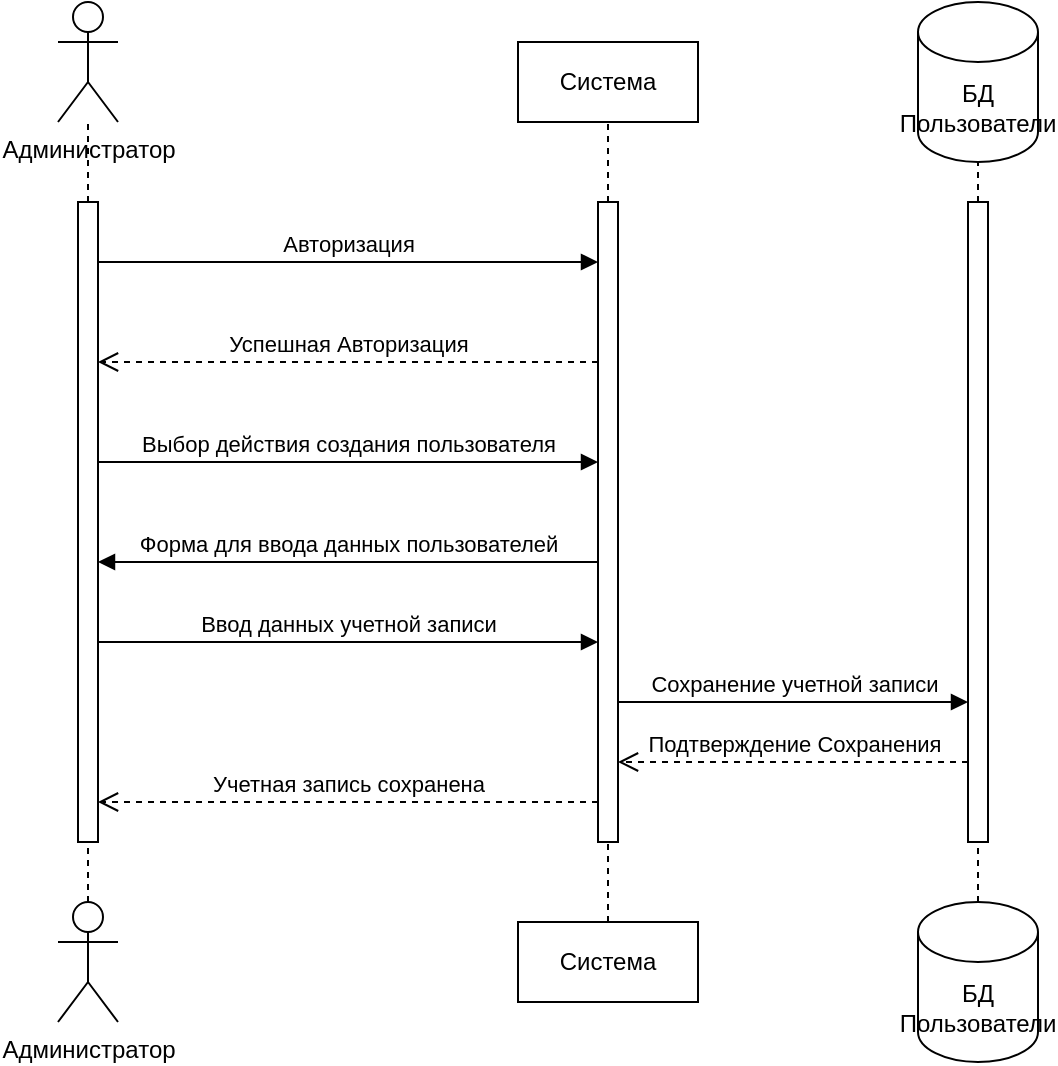 <mxGraphModel dx="1163" dy="761" grid="1" gridSize="10" guides="1" tooltips="1" connect="1" arrows="1" fold="1" page="1" pageScale="1" pageWidth="827" pageHeight="1169" math="0" shadow="0"><root><mxCell id="0"/><mxCell id="1" parent="0"/><mxCell id="S_kNJv7qOrjBcIyDyyHM-1" value="Администратор" style="shape=umlActor;verticalLabelPosition=bottom;verticalAlign=top;html=1;outlineConnect=0;" parent="1" vertex="1"><mxGeometry x="80" y="20" width="30" height="60" as="geometry"/></mxCell><mxCell id="S_kNJv7qOrjBcIyDyyHM-2" value="Администратор" style="shape=umlActor;verticalLabelPosition=bottom;verticalAlign=top;html=1;outlineConnect=0;" parent="1" vertex="1"><mxGeometry x="80" y="470" width="30" height="60" as="geometry"/></mxCell><mxCell id="S_kNJv7qOrjBcIyDyyHM-3" value="" style="endArrow=none;dashed=1;html=1;rounded=0;exitX=0.5;exitY=0;exitDx=0;exitDy=0;exitPerimeter=0;" parent="1" source="S_kNJv7qOrjBcIyDyyHM-11" target="S_kNJv7qOrjBcIyDyyHM-1" edge="1"><mxGeometry width="50" height="50" relative="1" as="geometry"><mxPoint x="310" y="120" as="sourcePoint"/><mxPoint x="360" y="70" as="targetPoint"/><Array as="points"/></mxGeometry></mxCell><mxCell id="S_kNJv7qOrjBcIyDyyHM-4" value="Система" style="rounded=0;whiteSpace=wrap;html=1;" parent="1" vertex="1"><mxGeometry x="310" y="40" width="90" height="40" as="geometry"/></mxCell><mxCell id="S_kNJv7qOrjBcIyDyyHM-5" value="Система" style="rounded=0;whiteSpace=wrap;html=1;" parent="1" vertex="1"><mxGeometry x="310" y="480" width="90" height="40" as="geometry"/></mxCell><mxCell id="S_kNJv7qOrjBcIyDyyHM-6" value="" style="endArrow=none;dashed=1;html=1;rounded=0;entryX=0.5;entryY=1;entryDx=0;entryDy=0;exitX=0.5;exitY=0;exitDx=0;exitDy=0;" parent="1" source="S_kNJv7qOrjBcIyDyyHM-9" target="S_kNJv7qOrjBcIyDyyHM-4" edge="1"><mxGeometry width="50" height="50" relative="1" as="geometry"><mxPoint x="310" y="220" as="sourcePoint"/><mxPoint x="360" y="170" as="targetPoint"/></mxGeometry></mxCell><mxCell id="S_kNJv7qOrjBcIyDyyHM-7" value="Авторизация" style="html=1;verticalAlign=bottom;endArrow=block;curved=0;rounded=0;" parent="1" source="S_kNJv7qOrjBcIyDyyHM-11" target="S_kNJv7qOrjBcIyDyyHM-9" edge="1"><mxGeometry width="80" relative="1" as="geometry"><mxPoint x="90" y="160" as="sourcePoint"/><mxPoint x="200" y="220" as="targetPoint"/><Array as="points"><mxPoint x="170" y="150"/></Array></mxGeometry></mxCell><mxCell id="S_kNJv7qOrjBcIyDyyHM-8" value="" style="endArrow=none;dashed=1;html=1;rounded=0;entryX=0.5;entryY=1;entryDx=0;entryDy=0;exitX=0.5;exitY=0;exitDx=0;exitDy=0;" parent="1" source="S_kNJv7qOrjBcIyDyyHM-5" target="S_kNJv7qOrjBcIyDyyHM-9" edge="1"><mxGeometry width="50" height="50" relative="1" as="geometry"><mxPoint x="355" y="440" as="sourcePoint"/><mxPoint x="355" y="80" as="targetPoint"/></mxGeometry></mxCell><mxCell id="S_kNJv7qOrjBcIyDyyHM-9" value="" style="html=1;points=[[0,0,0,0,5],[0,1,0,0,-5],[1,0,0,0,5],[1,1,0,0,-5]];perimeter=orthogonalPerimeter;outlineConnect=0;targetShapes=umlLifeline;portConstraint=eastwest;newEdgeStyle={&quot;curved&quot;:0,&quot;rounded&quot;:0};" parent="1" vertex="1"><mxGeometry x="350" y="120" width="10" height="320" as="geometry"/></mxCell><mxCell id="S_kNJv7qOrjBcIyDyyHM-10" value="" style="endArrow=none;dashed=1;html=1;rounded=0;exitX=0.5;exitY=0;exitDx=0;exitDy=0;exitPerimeter=0;" parent="1" source="S_kNJv7qOrjBcIyDyyHM-2" target="S_kNJv7qOrjBcIyDyyHM-11" edge="1"><mxGeometry width="50" height="50" relative="1" as="geometry"><mxPoint x="95" y="440" as="sourcePoint"/><mxPoint x="95" y="80" as="targetPoint"/><Array as="points"/></mxGeometry></mxCell><mxCell id="S_kNJv7qOrjBcIyDyyHM-11" value="" style="html=1;points=[[0,0,0,0,5],[0,1,0,0,-5],[1,0,0,0,5],[1,1,0,0,-5]];perimeter=orthogonalPerimeter;outlineConnect=0;targetShapes=umlLifeline;portConstraint=eastwest;newEdgeStyle={&quot;curved&quot;:0,&quot;rounded&quot;:0};" parent="1" vertex="1"><mxGeometry x="90" y="120" width="10" height="320" as="geometry"/></mxCell><mxCell id="S_kNJv7qOrjBcIyDyyHM-12" value="Успешная Авторизация" style="html=1;verticalAlign=bottom;endArrow=open;dashed=1;endSize=8;curved=0;rounded=0;" parent="1" source="S_kNJv7qOrjBcIyDyyHM-9" target="S_kNJv7qOrjBcIyDyyHM-11" edge="1"><mxGeometry relative="1" as="geometry"><mxPoint x="200" y="285" as="targetPoint"/><mxPoint x="240" y="340" as="sourcePoint"/><Array as="points"><mxPoint x="290" y="200"/></Array></mxGeometry></mxCell><mxCell id="S_kNJv7qOrjBcIyDyyHM-13" value="Выбор действия создания пользователя" style="html=1;verticalAlign=bottom;endArrow=block;curved=0;rounded=0;" parent="1" edge="1"><mxGeometry width="80" relative="1" as="geometry"><mxPoint x="100" y="250" as="sourcePoint"/><mxPoint x="350" y="250" as="targetPoint"/><Array as="points"><mxPoint x="170" y="250"/></Array></mxGeometry></mxCell><mxCell id="S_kNJv7qOrjBcIyDyyHM-15" value="БД Пользователи" style="shape=cylinder3;whiteSpace=wrap;html=1;boundedLbl=1;backgroundOutline=1;size=15;" parent="1" vertex="1"><mxGeometry x="510" y="470" width="60" height="80" as="geometry"/></mxCell><mxCell id="S_kNJv7qOrjBcIyDyyHM-16" value="БД Пользователи" style="shape=cylinder3;whiteSpace=wrap;html=1;boundedLbl=1;backgroundOutline=1;size=15;" parent="1" vertex="1"><mxGeometry x="510" y="20" width="60" height="80" as="geometry"/></mxCell><mxCell id="S_kNJv7qOrjBcIyDyyHM-17" value="" style="endArrow=none;dashed=1;html=1;rounded=0;entryX=0.5;entryY=1;entryDx=0;entryDy=0;entryPerimeter=0;exitX=0.5;exitY=0;exitDx=0;exitDy=0;exitPerimeter=0;" parent="1" source="S_kNJv7qOrjBcIyDyyHM-19" target="S_kNJv7qOrjBcIyDyyHM-16" edge="1"><mxGeometry width="50" height="50" relative="1" as="geometry"><mxPoint x="310" y="320" as="sourcePoint"/><mxPoint x="360" y="270" as="targetPoint"/></mxGeometry></mxCell><mxCell id="S_kNJv7qOrjBcIyDyyHM-18" value="" style="endArrow=none;dashed=1;html=1;rounded=0;entryX=0.5;entryY=1;entryDx=0;entryDy=0;entryPerimeter=0;exitX=0.5;exitY=0;exitDx=0;exitDy=0;exitPerimeter=0;" parent="1" source="S_kNJv7qOrjBcIyDyyHM-15" target="S_kNJv7qOrjBcIyDyyHM-19" edge="1"><mxGeometry width="50" height="50" relative="1" as="geometry"><mxPoint x="540" y="440" as="sourcePoint"/><mxPoint x="540" y="100" as="targetPoint"/></mxGeometry></mxCell><mxCell id="S_kNJv7qOrjBcIyDyyHM-19" value="" style="html=1;points=[[0,0,0,0,5],[0,1,0,0,-5],[1,0,0,0,5],[1,1,0,0,-5]];perimeter=orthogonalPerimeter;outlineConnect=0;targetShapes=umlLifeline;portConstraint=eastwest;newEdgeStyle={&quot;curved&quot;:0,&quot;rounded&quot;:0};" parent="1" vertex="1"><mxGeometry x="535" y="120" width="10" height="320" as="geometry"/></mxCell><mxCell id="S_kNJv7qOrjBcIyDyyHM-20" value="Сохранение учетной записи" style="html=1;verticalAlign=bottom;endArrow=block;curved=0;rounded=0;" parent="1" edge="1"><mxGeometry x="0.006" width="80" relative="1" as="geometry"><mxPoint x="360" y="370" as="sourcePoint"/><mxPoint x="535" y="370" as="targetPoint"/><Array as="points"><mxPoint x="390" y="370"/></Array><mxPoint as="offset"/></mxGeometry></mxCell><mxCell id="S_kNJv7qOrjBcIyDyyHM-21" value="Подтверждение Сохранения" style="html=1;verticalAlign=bottom;endArrow=open;dashed=1;endSize=8;curved=0;rounded=0;" parent="1" edge="1"><mxGeometry relative="1" as="geometry"><mxPoint x="360" y="400" as="targetPoint"/><mxPoint x="535" y="400" as="sourcePoint"/><Array as="points"/></mxGeometry></mxCell><mxCell id="S_kNJv7qOrjBcIyDyyHM-22" value="Учетная запись сохранена" style="html=1;verticalAlign=bottom;endArrow=open;dashed=1;endSize=8;curved=0;rounded=0;" parent="1" edge="1"><mxGeometry relative="1" as="geometry"><mxPoint x="100" y="420" as="targetPoint"/><mxPoint x="350" y="420" as="sourcePoint"/><Array as="points"><mxPoint x="290" y="420"/></Array><mxPoint as="offset"/></mxGeometry></mxCell><mxCell id="S_kNJv7qOrjBcIyDyyHM-23" value="Ввод данных учетной записи" style="html=1;verticalAlign=bottom;endArrow=block;curved=0;rounded=0;" parent="1" edge="1"><mxGeometry width="80" relative="1" as="geometry"><mxPoint x="100" y="340" as="sourcePoint"/><mxPoint x="350" y="340" as="targetPoint"/><Array as="points"><mxPoint x="170" y="340"/></Array></mxGeometry></mxCell><mxCell id="S_kNJv7qOrjBcIyDyyHM-24" value="Форма для ввода данных пользователей" style="html=1;verticalAlign=bottom;endArrow=block;curved=0;rounded=0;" parent="1" edge="1"><mxGeometry width="80" relative="1" as="geometry"><mxPoint x="350" y="300" as="sourcePoint"/><mxPoint x="100" y="300" as="targetPoint"/><Array as="points"><mxPoint x="180" y="300"/></Array></mxGeometry></mxCell></root></mxGraphModel>
